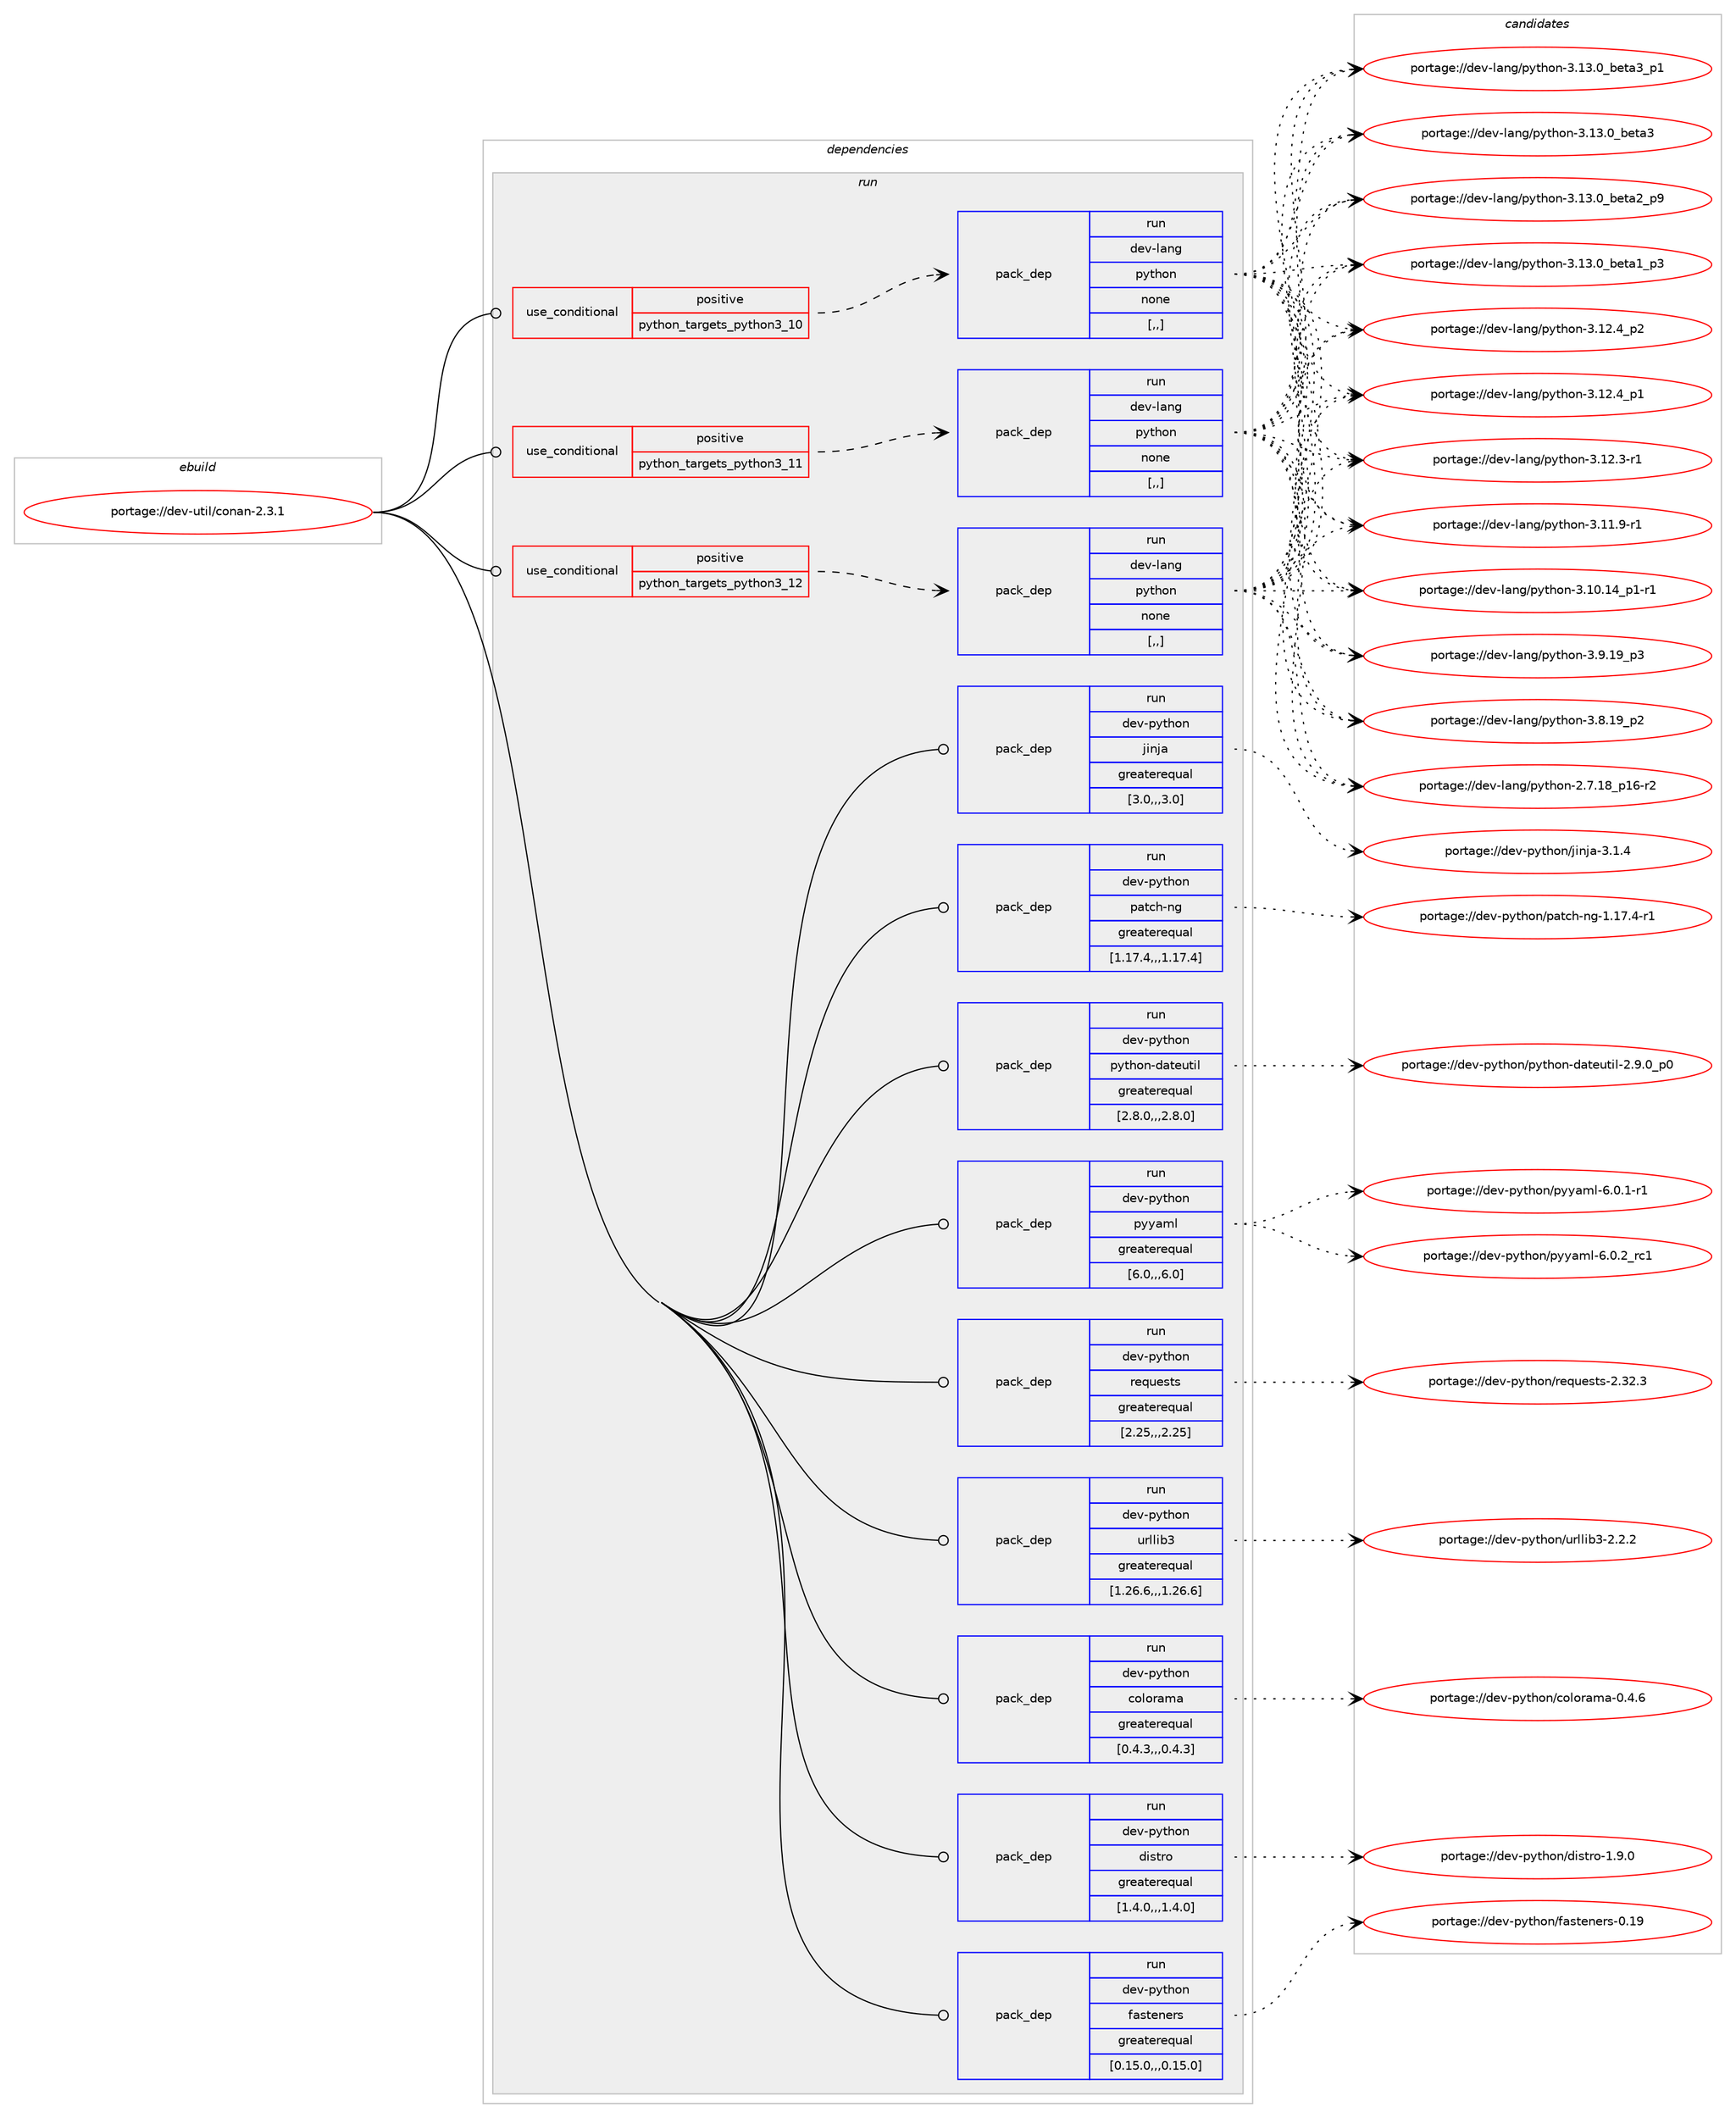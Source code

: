 digraph prolog {

# *************
# Graph options
# *************

newrank=true;
concentrate=true;
compound=true;
graph [rankdir=LR,fontname=Helvetica,fontsize=10,ranksep=1.5];#, ranksep=2.5, nodesep=0.2];
edge  [arrowhead=vee];
node  [fontname=Helvetica,fontsize=10];

# **********
# The ebuild
# **********

subgraph cluster_leftcol {
color=gray;
rank=same;
label=<<i>ebuild</i>>;
id [label="portage://dev-util/conan-2.3.1", color=red, width=4, href="../dev-util/conan-2.3.1.svg"];
}

# ****************
# The dependencies
# ****************

subgraph cluster_midcol {
color=gray;
label=<<i>dependencies</i>>;
subgraph cluster_compile {
fillcolor="#eeeeee";
style=filled;
label=<<i>compile</i>>;
}
subgraph cluster_compileandrun {
fillcolor="#eeeeee";
style=filled;
label=<<i>compile and run</i>>;
}
subgraph cluster_run {
fillcolor="#eeeeee";
style=filled;
label=<<i>run</i>>;
subgraph cond59154 {
dependency210999 [label=<<TABLE BORDER="0" CELLBORDER="1" CELLSPACING="0" CELLPADDING="4"><TR><TD ROWSPAN="3" CELLPADDING="10">use_conditional</TD></TR><TR><TD>positive</TD></TR><TR><TD>python_targets_python3_10</TD></TR></TABLE>>, shape=none, color=red];
subgraph pack150440 {
dependency211000 [label=<<TABLE BORDER="0" CELLBORDER="1" CELLSPACING="0" CELLPADDING="4" WIDTH="220"><TR><TD ROWSPAN="6" CELLPADDING="30">pack_dep</TD></TR><TR><TD WIDTH="110">run</TD></TR><TR><TD>dev-lang</TD></TR><TR><TD>python</TD></TR><TR><TD>none</TD></TR><TR><TD>[,,]</TD></TR></TABLE>>, shape=none, color=blue];
}
dependency210999:e -> dependency211000:w [weight=20,style="dashed",arrowhead="vee"];
}
id:e -> dependency210999:w [weight=20,style="solid",arrowhead="odot"];
subgraph cond59155 {
dependency211001 [label=<<TABLE BORDER="0" CELLBORDER="1" CELLSPACING="0" CELLPADDING="4"><TR><TD ROWSPAN="3" CELLPADDING="10">use_conditional</TD></TR><TR><TD>positive</TD></TR><TR><TD>python_targets_python3_11</TD></TR></TABLE>>, shape=none, color=red];
subgraph pack150441 {
dependency211002 [label=<<TABLE BORDER="0" CELLBORDER="1" CELLSPACING="0" CELLPADDING="4" WIDTH="220"><TR><TD ROWSPAN="6" CELLPADDING="30">pack_dep</TD></TR><TR><TD WIDTH="110">run</TD></TR><TR><TD>dev-lang</TD></TR><TR><TD>python</TD></TR><TR><TD>none</TD></TR><TR><TD>[,,]</TD></TR></TABLE>>, shape=none, color=blue];
}
dependency211001:e -> dependency211002:w [weight=20,style="dashed",arrowhead="vee"];
}
id:e -> dependency211001:w [weight=20,style="solid",arrowhead="odot"];
subgraph cond59156 {
dependency211003 [label=<<TABLE BORDER="0" CELLBORDER="1" CELLSPACING="0" CELLPADDING="4"><TR><TD ROWSPAN="3" CELLPADDING="10">use_conditional</TD></TR><TR><TD>positive</TD></TR><TR><TD>python_targets_python3_12</TD></TR></TABLE>>, shape=none, color=red];
subgraph pack150442 {
dependency211004 [label=<<TABLE BORDER="0" CELLBORDER="1" CELLSPACING="0" CELLPADDING="4" WIDTH="220"><TR><TD ROWSPAN="6" CELLPADDING="30">pack_dep</TD></TR><TR><TD WIDTH="110">run</TD></TR><TR><TD>dev-lang</TD></TR><TR><TD>python</TD></TR><TR><TD>none</TD></TR><TR><TD>[,,]</TD></TR></TABLE>>, shape=none, color=blue];
}
dependency211003:e -> dependency211004:w [weight=20,style="dashed",arrowhead="vee"];
}
id:e -> dependency211003:w [weight=20,style="solid",arrowhead="odot"];
subgraph pack150443 {
dependency211005 [label=<<TABLE BORDER="0" CELLBORDER="1" CELLSPACING="0" CELLPADDING="4" WIDTH="220"><TR><TD ROWSPAN="6" CELLPADDING="30">pack_dep</TD></TR><TR><TD WIDTH="110">run</TD></TR><TR><TD>dev-python</TD></TR><TR><TD>colorama</TD></TR><TR><TD>greaterequal</TD></TR><TR><TD>[0.4.3,,,0.4.3]</TD></TR></TABLE>>, shape=none, color=blue];
}
id:e -> dependency211005:w [weight=20,style="solid",arrowhead="odot"];
subgraph pack150444 {
dependency211006 [label=<<TABLE BORDER="0" CELLBORDER="1" CELLSPACING="0" CELLPADDING="4" WIDTH="220"><TR><TD ROWSPAN="6" CELLPADDING="30">pack_dep</TD></TR><TR><TD WIDTH="110">run</TD></TR><TR><TD>dev-python</TD></TR><TR><TD>distro</TD></TR><TR><TD>greaterequal</TD></TR><TR><TD>[1.4.0,,,1.4.0]</TD></TR></TABLE>>, shape=none, color=blue];
}
id:e -> dependency211006:w [weight=20,style="solid",arrowhead="odot"];
subgraph pack150445 {
dependency211007 [label=<<TABLE BORDER="0" CELLBORDER="1" CELLSPACING="0" CELLPADDING="4" WIDTH="220"><TR><TD ROWSPAN="6" CELLPADDING="30">pack_dep</TD></TR><TR><TD WIDTH="110">run</TD></TR><TR><TD>dev-python</TD></TR><TR><TD>fasteners</TD></TR><TR><TD>greaterequal</TD></TR><TR><TD>[0.15.0,,,0.15.0]</TD></TR></TABLE>>, shape=none, color=blue];
}
id:e -> dependency211007:w [weight=20,style="solid",arrowhead="odot"];
subgraph pack150446 {
dependency211008 [label=<<TABLE BORDER="0" CELLBORDER="1" CELLSPACING="0" CELLPADDING="4" WIDTH="220"><TR><TD ROWSPAN="6" CELLPADDING="30">pack_dep</TD></TR><TR><TD WIDTH="110">run</TD></TR><TR><TD>dev-python</TD></TR><TR><TD>jinja</TD></TR><TR><TD>greaterequal</TD></TR><TR><TD>[3.0,,,3.0]</TD></TR></TABLE>>, shape=none, color=blue];
}
id:e -> dependency211008:w [weight=20,style="solid",arrowhead="odot"];
subgraph pack150447 {
dependency211009 [label=<<TABLE BORDER="0" CELLBORDER="1" CELLSPACING="0" CELLPADDING="4" WIDTH="220"><TR><TD ROWSPAN="6" CELLPADDING="30">pack_dep</TD></TR><TR><TD WIDTH="110">run</TD></TR><TR><TD>dev-python</TD></TR><TR><TD>patch-ng</TD></TR><TR><TD>greaterequal</TD></TR><TR><TD>[1.17.4,,,1.17.4]</TD></TR></TABLE>>, shape=none, color=blue];
}
id:e -> dependency211009:w [weight=20,style="solid",arrowhead="odot"];
subgraph pack150448 {
dependency211010 [label=<<TABLE BORDER="0" CELLBORDER="1" CELLSPACING="0" CELLPADDING="4" WIDTH="220"><TR><TD ROWSPAN="6" CELLPADDING="30">pack_dep</TD></TR><TR><TD WIDTH="110">run</TD></TR><TR><TD>dev-python</TD></TR><TR><TD>python-dateutil</TD></TR><TR><TD>greaterequal</TD></TR><TR><TD>[2.8.0,,,2.8.0]</TD></TR></TABLE>>, shape=none, color=blue];
}
id:e -> dependency211010:w [weight=20,style="solid",arrowhead="odot"];
subgraph pack150449 {
dependency211011 [label=<<TABLE BORDER="0" CELLBORDER="1" CELLSPACING="0" CELLPADDING="4" WIDTH="220"><TR><TD ROWSPAN="6" CELLPADDING="30">pack_dep</TD></TR><TR><TD WIDTH="110">run</TD></TR><TR><TD>dev-python</TD></TR><TR><TD>pyyaml</TD></TR><TR><TD>greaterequal</TD></TR><TR><TD>[6.0,,,6.0]</TD></TR></TABLE>>, shape=none, color=blue];
}
id:e -> dependency211011:w [weight=20,style="solid",arrowhead="odot"];
subgraph pack150450 {
dependency211012 [label=<<TABLE BORDER="0" CELLBORDER="1" CELLSPACING="0" CELLPADDING="4" WIDTH="220"><TR><TD ROWSPAN="6" CELLPADDING="30">pack_dep</TD></TR><TR><TD WIDTH="110">run</TD></TR><TR><TD>dev-python</TD></TR><TR><TD>requests</TD></TR><TR><TD>greaterequal</TD></TR><TR><TD>[2.25,,,2.25]</TD></TR></TABLE>>, shape=none, color=blue];
}
id:e -> dependency211012:w [weight=20,style="solid",arrowhead="odot"];
subgraph pack150451 {
dependency211013 [label=<<TABLE BORDER="0" CELLBORDER="1" CELLSPACING="0" CELLPADDING="4" WIDTH="220"><TR><TD ROWSPAN="6" CELLPADDING="30">pack_dep</TD></TR><TR><TD WIDTH="110">run</TD></TR><TR><TD>dev-python</TD></TR><TR><TD>urllib3</TD></TR><TR><TD>greaterequal</TD></TR><TR><TD>[1.26.6,,,1.26.6]</TD></TR></TABLE>>, shape=none, color=blue];
}
id:e -> dependency211013:w [weight=20,style="solid",arrowhead="odot"];
}
}

# **************
# The candidates
# **************

subgraph cluster_choices {
rank=same;
color=gray;
label=<<i>candidates</i>>;

subgraph choice150440 {
color=black;
nodesep=1;
choice10010111845108971101034711212111610411111045514649514648959810111697519511249 [label="portage://dev-lang/python-3.13.0_beta3_p1", color=red, width=4,href="../dev-lang/python-3.13.0_beta3_p1.svg"];
choice1001011184510897110103471121211161041111104551464951464895981011169751 [label="portage://dev-lang/python-3.13.0_beta3", color=red, width=4,href="../dev-lang/python-3.13.0_beta3.svg"];
choice10010111845108971101034711212111610411111045514649514648959810111697509511257 [label="portage://dev-lang/python-3.13.0_beta2_p9", color=red, width=4,href="../dev-lang/python-3.13.0_beta2_p9.svg"];
choice10010111845108971101034711212111610411111045514649514648959810111697499511251 [label="portage://dev-lang/python-3.13.0_beta1_p3", color=red, width=4,href="../dev-lang/python-3.13.0_beta1_p3.svg"];
choice100101118451089711010347112121116104111110455146495046529511250 [label="portage://dev-lang/python-3.12.4_p2", color=red, width=4,href="../dev-lang/python-3.12.4_p2.svg"];
choice100101118451089711010347112121116104111110455146495046529511249 [label="portage://dev-lang/python-3.12.4_p1", color=red, width=4,href="../dev-lang/python-3.12.4_p1.svg"];
choice100101118451089711010347112121116104111110455146495046514511449 [label="portage://dev-lang/python-3.12.3-r1", color=red, width=4,href="../dev-lang/python-3.12.3-r1.svg"];
choice100101118451089711010347112121116104111110455146494946574511449 [label="portage://dev-lang/python-3.11.9-r1", color=red, width=4,href="../dev-lang/python-3.11.9-r1.svg"];
choice100101118451089711010347112121116104111110455146494846495295112494511449 [label="portage://dev-lang/python-3.10.14_p1-r1", color=red, width=4,href="../dev-lang/python-3.10.14_p1-r1.svg"];
choice100101118451089711010347112121116104111110455146574649579511251 [label="portage://dev-lang/python-3.9.19_p3", color=red, width=4,href="../dev-lang/python-3.9.19_p3.svg"];
choice100101118451089711010347112121116104111110455146564649579511250 [label="portage://dev-lang/python-3.8.19_p2", color=red, width=4,href="../dev-lang/python-3.8.19_p2.svg"];
choice100101118451089711010347112121116104111110455046554649569511249544511450 [label="portage://dev-lang/python-2.7.18_p16-r2", color=red, width=4,href="../dev-lang/python-2.7.18_p16-r2.svg"];
dependency211000:e -> choice10010111845108971101034711212111610411111045514649514648959810111697519511249:w [style=dotted,weight="100"];
dependency211000:e -> choice1001011184510897110103471121211161041111104551464951464895981011169751:w [style=dotted,weight="100"];
dependency211000:e -> choice10010111845108971101034711212111610411111045514649514648959810111697509511257:w [style=dotted,weight="100"];
dependency211000:e -> choice10010111845108971101034711212111610411111045514649514648959810111697499511251:w [style=dotted,weight="100"];
dependency211000:e -> choice100101118451089711010347112121116104111110455146495046529511250:w [style=dotted,weight="100"];
dependency211000:e -> choice100101118451089711010347112121116104111110455146495046529511249:w [style=dotted,weight="100"];
dependency211000:e -> choice100101118451089711010347112121116104111110455146495046514511449:w [style=dotted,weight="100"];
dependency211000:e -> choice100101118451089711010347112121116104111110455146494946574511449:w [style=dotted,weight="100"];
dependency211000:e -> choice100101118451089711010347112121116104111110455146494846495295112494511449:w [style=dotted,weight="100"];
dependency211000:e -> choice100101118451089711010347112121116104111110455146574649579511251:w [style=dotted,weight="100"];
dependency211000:e -> choice100101118451089711010347112121116104111110455146564649579511250:w [style=dotted,weight="100"];
dependency211000:e -> choice100101118451089711010347112121116104111110455046554649569511249544511450:w [style=dotted,weight="100"];
}
subgraph choice150441 {
color=black;
nodesep=1;
choice10010111845108971101034711212111610411111045514649514648959810111697519511249 [label="portage://dev-lang/python-3.13.0_beta3_p1", color=red, width=4,href="../dev-lang/python-3.13.0_beta3_p1.svg"];
choice1001011184510897110103471121211161041111104551464951464895981011169751 [label="portage://dev-lang/python-3.13.0_beta3", color=red, width=4,href="../dev-lang/python-3.13.0_beta3.svg"];
choice10010111845108971101034711212111610411111045514649514648959810111697509511257 [label="portage://dev-lang/python-3.13.0_beta2_p9", color=red, width=4,href="../dev-lang/python-3.13.0_beta2_p9.svg"];
choice10010111845108971101034711212111610411111045514649514648959810111697499511251 [label="portage://dev-lang/python-3.13.0_beta1_p3", color=red, width=4,href="../dev-lang/python-3.13.0_beta1_p3.svg"];
choice100101118451089711010347112121116104111110455146495046529511250 [label="portage://dev-lang/python-3.12.4_p2", color=red, width=4,href="../dev-lang/python-3.12.4_p2.svg"];
choice100101118451089711010347112121116104111110455146495046529511249 [label="portage://dev-lang/python-3.12.4_p1", color=red, width=4,href="../dev-lang/python-3.12.4_p1.svg"];
choice100101118451089711010347112121116104111110455146495046514511449 [label="portage://dev-lang/python-3.12.3-r1", color=red, width=4,href="../dev-lang/python-3.12.3-r1.svg"];
choice100101118451089711010347112121116104111110455146494946574511449 [label="portage://dev-lang/python-3.11.9-r1", color=red, width=4,href="../dev-lang/python-3.11.9-r1.svg"];
choice100101118451089711010347112121116104111110455146494846495295112494511449 [label="portage://dev-lang/python-3.10.14_p1-r1", color=red, width=4,href="../dev-lang/python-3.10.14_p1-r1.svg"];
choice100101118451089711010347112121116104111110455146574649579511251 [label="portage://dev-lang/python-3.9.19_p3", color=red, width=4,href="../dev-lang/python-3.9.19_p3.svg"];
choice100101118451089711010347112121116104111110455146564649579511250 [label="portage://dev-lang/python-3.8.19_p2", color=red, width=4,href="../dev-lang/python-3.8.19_p2.svg"];
choice100101118451089711010347112121116104111110455046554649569511249544511450 [label="portage://dev-lang/python-2.7.18_p16-r2", color=red, width=4,href="../dev-lang/python-2.7.18_p16-r2.svg"];
dependency211002:e -> choice10010111845108971101034711212111610411111045514649514648959810111697519511249:w [style=dotted,weight="100"];
dependency211002:e -> choice1001011184510897110103471121211161041111104551464951464895981011169751:w [style=dotted,weight="100"];
dependency211002:e -> choice10010111845108971101034711212111610411111045514649514648959810111697509511257:w [style=dotted,weight="100"];
dependency211002:e -> choice10010111845108971101034711212111610411111045514649514648959810111697499511251:w [style=dotted,weight="100"];
dependency211002:e -> choice100101118451089711010347112121116104111110455146495046529511250:w [style=dotted,weight="100"];
dependency211002:e -> choice100101118451089711010347112121116104111110455146495046529511249:w [style=dotted,weight="100"];
dependency211002:e -> choice100101118451089711010347112121116104111110455146495046514511449:w [style=dotted,weight="100"];
dependency211002:e -> choice100101118451089711010347112121116104111110455146494946574511449:w [style=dotted,weight="100"];
dependency211002:e -> choice100101118451089711010347112121116104111110455146494846495295112494511449:w [style=dotted,weight="100"];
dependency211002:e -> choice100101118451089711010347112121116104111110455146574649579511251:w [style=dotted,weight="100"];
dependency211002:e -> choice100101118451089711010347112121116104111110455146564649579511250:w [style=dotted,weight="100"];
dependency211002:e -> choice100101118451089711010347112121116104111110455046554649569511249544511450:w [style=dotted,weight="100"];
}
subgraph choice150442 {
color=black;
nodesep=1;
choice10010111845108971101034711212111610411111045514649514648959810111697519511249 [label="portage://dev-lang/python-3.13.0_beta3_p1", color=red, width=4,href="../dev-lang/python-3.13.0_beta3_p1.svg"];
choice1001011184510897110103471121211161041111104551464951464895981011169751 [label="portage://dev-lang/python-3.13.0_beta3", color=red, width=4,href="../dev-lang/python-3.13.0_beta3.svg"];
choice10010111845108971101034711212111610411111045514649514648959810111697509511257 [label="portage://dev-lang/python-3.13.0_beta2_p9", color=red, width=4,href="../dev-lang/python-3.13.0_beta2_p9.svg"];
choice10010111845108971101034711212111610411111045514649514648959810111697499511251 [label="portage://dev-lang/python-3.13.0_beta1_p3", color=red, width=4,href="../dev-lang/python-3.13.0_beta1_p3.svg"];
choice100101118451089711010347112121116104111110455146495046529511250 [label="portage://dev-lang/python-3.12.4_p2", color=red, width=4,href="../dev-lang/python-3.12.4_p2.svg"];
choice100101118451089711010347112121116104111110455146495046529511249 [label="portage://dev-lang/python-3.12.4_p1", color=red, width=4,href="../dev-lang/python-3.12.4_p1.svg"];
choice100101118451089711010347112121116104111110455146495046514511449 [label="portage://dev-lang/python-3.12.3-r1", color=red, width=4,href="../dev-lang/python-3.12.3-r1.svg"];
choice100101118451089711010347112121116104111110455146494946574511449 [label="portage://dev-lang/python-3.11.9-r1", color=red, width=4,href="../dev-lang/python-3.11.9-r1.svg"];
choice100101118451089711010347112121116104111110455146494846495295112494511449 [label="portage://dev-lang/python-3.10.14_p1-r1", color=red, width=4,href="../dev-lang/python-3.10.14_p1-r1.svg"];
choice100101118451089711010347112121116104111110455146574649579511251 [label="portage://dev-lang/python-3.9.19_p3", color=red, width=4,href="../dev-lang/python-3.9.19_p3.svg"];
choice100101118451089711010347112121116104111110455146564649579511250 [label="portage://dev-lang/python-3.8.19_p2", color=red, width=4,href="../dev-lang/python-3.8.19_p2.svg"];
choice100101118451089711010347112121116104111110455046554649569511249544511450 [label="portage://dev-lang/python-2.7.18_p16-r2", color=red, width=4,href="../dev-lang/python-2.7.18_p16-r2.svg"];
dependency211004:e -> choice10010111845108971101034711212111610411111045514649514648959810111697519511249:w [style=dotted,weight="100"];
dependency211004:e -> choice1001011184510897110103471121211161041111104551464951464895981011169751:w [style=dotted,weight="100"];
dependency211004:e -> choice10010111845108971101034711212111610411111045514649514648959810111697509511257:w [style=dotted,weight="100"];
dependency211004:e -> choice10010111845108971101034711212111610411111045514649514648959810111697499511251:w [style=dotted,weight="100"];
dependency211004:e -> choice100101118451089711010347112121116104111110455146495046529511250:w [style=dotted,weight="100"];
dependency211004:e -> choice100101118451089711010347112121116104111110455146495046529511249:w [style=dotted,weight="100"];
dependency211004:e -> choice100101118451089711010347112121116104111110455146495046514511449:w [style=dotted,weight="100"];
dependency211004:e -> choice100101118451089711010347112121116104111110455146494946574511449:w [style=dotted,weight="100"];
dependency211004:e -> choice100101118451089711010347112121116104111110455146494846495295112494511449:w [style=dotted,weight="100"];
dependency211004:e -> choice100101118451089711010347112121116104111110455146574649579511251:w [style=dotted,weight="100"];
dependency211004:e -> choice100101118451089711010347112121116104111110455146564649579511250:w [style=dotted,weight="100"];
dependency211004:e -> choice100101118451089711010347112121116104111110455046554649569511249544511450:w [style=dotted,weight="100"];
}
subgraph choice150443 {
color=black;
nodesep=1;
choice1001011184511212111610411111047991111081111149710997454846524654 [label="portage://dev-python/colorama-0.4.6", color=red, width=4,href="../dev-python/colorama-0.4.6.svg"];
dependency211005:e -> choice1001011184511212111610411111047991111081111149710997454846524654:w [style=dotted,weight="100"];
}
subgraph choice150444 {
color=black;
nodesep=1;
choice1001011184511212111610411111047100105115116114111454946574648 [label="portage://dev-python/distro-1.9.0", color=red, width=4,href="../dev-python/distro-1.9.0.svg"];
dependency211006:e -> choice1001011184511212111610411111047100105115116114111454946574648:w [style=dotted,weight="100"];
}
subgraph choice150445 {
color=black;
nodesep=1;
choice1001011184511212111610411111047102971151161011101011141154548464957 [label="portage://dev-python/fasteners-0.19", color=red, width=4,href="../dev-python/fasteners-0.19.svg"];
dependency211007:e -> choice1001011184511212111610411111047102971151161011101011141154548464957:w [style=dotted,weight="100"];
}
subgraph choice150446 {
color=black;
nodesep=1;
choice100101118451121211161041111104710610511010697455146494652 [label="portage://dev-python/jinja-3.1.4", color=red, width=4,href="../dev-python/jinja-3.1.4.svg"];
dependency211008:e -> choice100101118451121211161041111104710610511010697455146494652:w [style=dotted,weight="100"];
}
subgraph choice150447 {
color=black;
nodesep=1;
choice1001011184511212111610411111047112971169910445110103454946495546524511449 [label="portage://dev-python/patch-ng-1.17.4-r1", color=red, width=4,href="../dev-python/patch-ng-1.17.4-r1.svg"];
dependency211009:e -> choice1001011184511212111610411111047112971169910445110103454946495546524511449:w [style=dotted,weight="100"];
}
subgraph choice150448 {
color=black;
nodesep=1;
choice100101118451121211161041111104711212111610411111045100971161011171161051084550465746489511248 [label="portage://dev-python/python-dateutil-2.9.0_p0", color=red, width=4,href="../dev-python/python-dateutil-2.9.0_p0.svg"];
dependency211010:e -> choice100101118451121211161041111104711212111610411111045100971161011171161051084550465746489511248:w [style=dotted,weight="100"];
}
subgraph choice150449 {
color=black;
nodesep=1;
choice100101118451121211161041111104711212112197109108455446484650951149949 [label="portage://dev-python/pyyaml-6.0.2_rc1", color=red, width=4,href="../dev-python/pyyaml-6.0.2_rc1.svg"];
choice1001011184511212111610411111047112121121971091084554464846494511449 [label="portage://dev-python/pyyaml-6.0.1-r1", color=red, width=4,href="../dev-python/pyyaml-6.0.1-r1.svg"];
dependency211011:e -> choice100101118451121211161041111104711212112197109108455446484650951149949:w [style=dotted,weight="100"];
dependency211011:e -> choice1001011184511212111610411111047112121121971091084554464846494511449:w [style=dotted,weight="100"];
}
subgraph choice150450 {
color=black;
nodesep=1;
choice100101118451121211161041111104711410111311710111511611545504651504651 [label="portage://dev-python/requests-2.32.3", color=red, width=4,href="../dev-python/requests-2.32.3.svg"];
dependency211012:e -> choice100101118451121211161041111104711410111311710111511611545504651504651:w [style=dotted,weight="100"];
}
subgraph choice150451 {
color=black;
nodesep=1;
choice10010111845112121116104111110471171141081081059851455046504650 [label="portage://dev-python/urllib3-2.2.2", color=red, width=4,href="../dev-python/urllib3-2.2.2.svg"];
dependency211013:e -> choice10010111845112121116104111110471171141081081059851455046504650:w [style=dotted,weight="100"];
}
}

}
